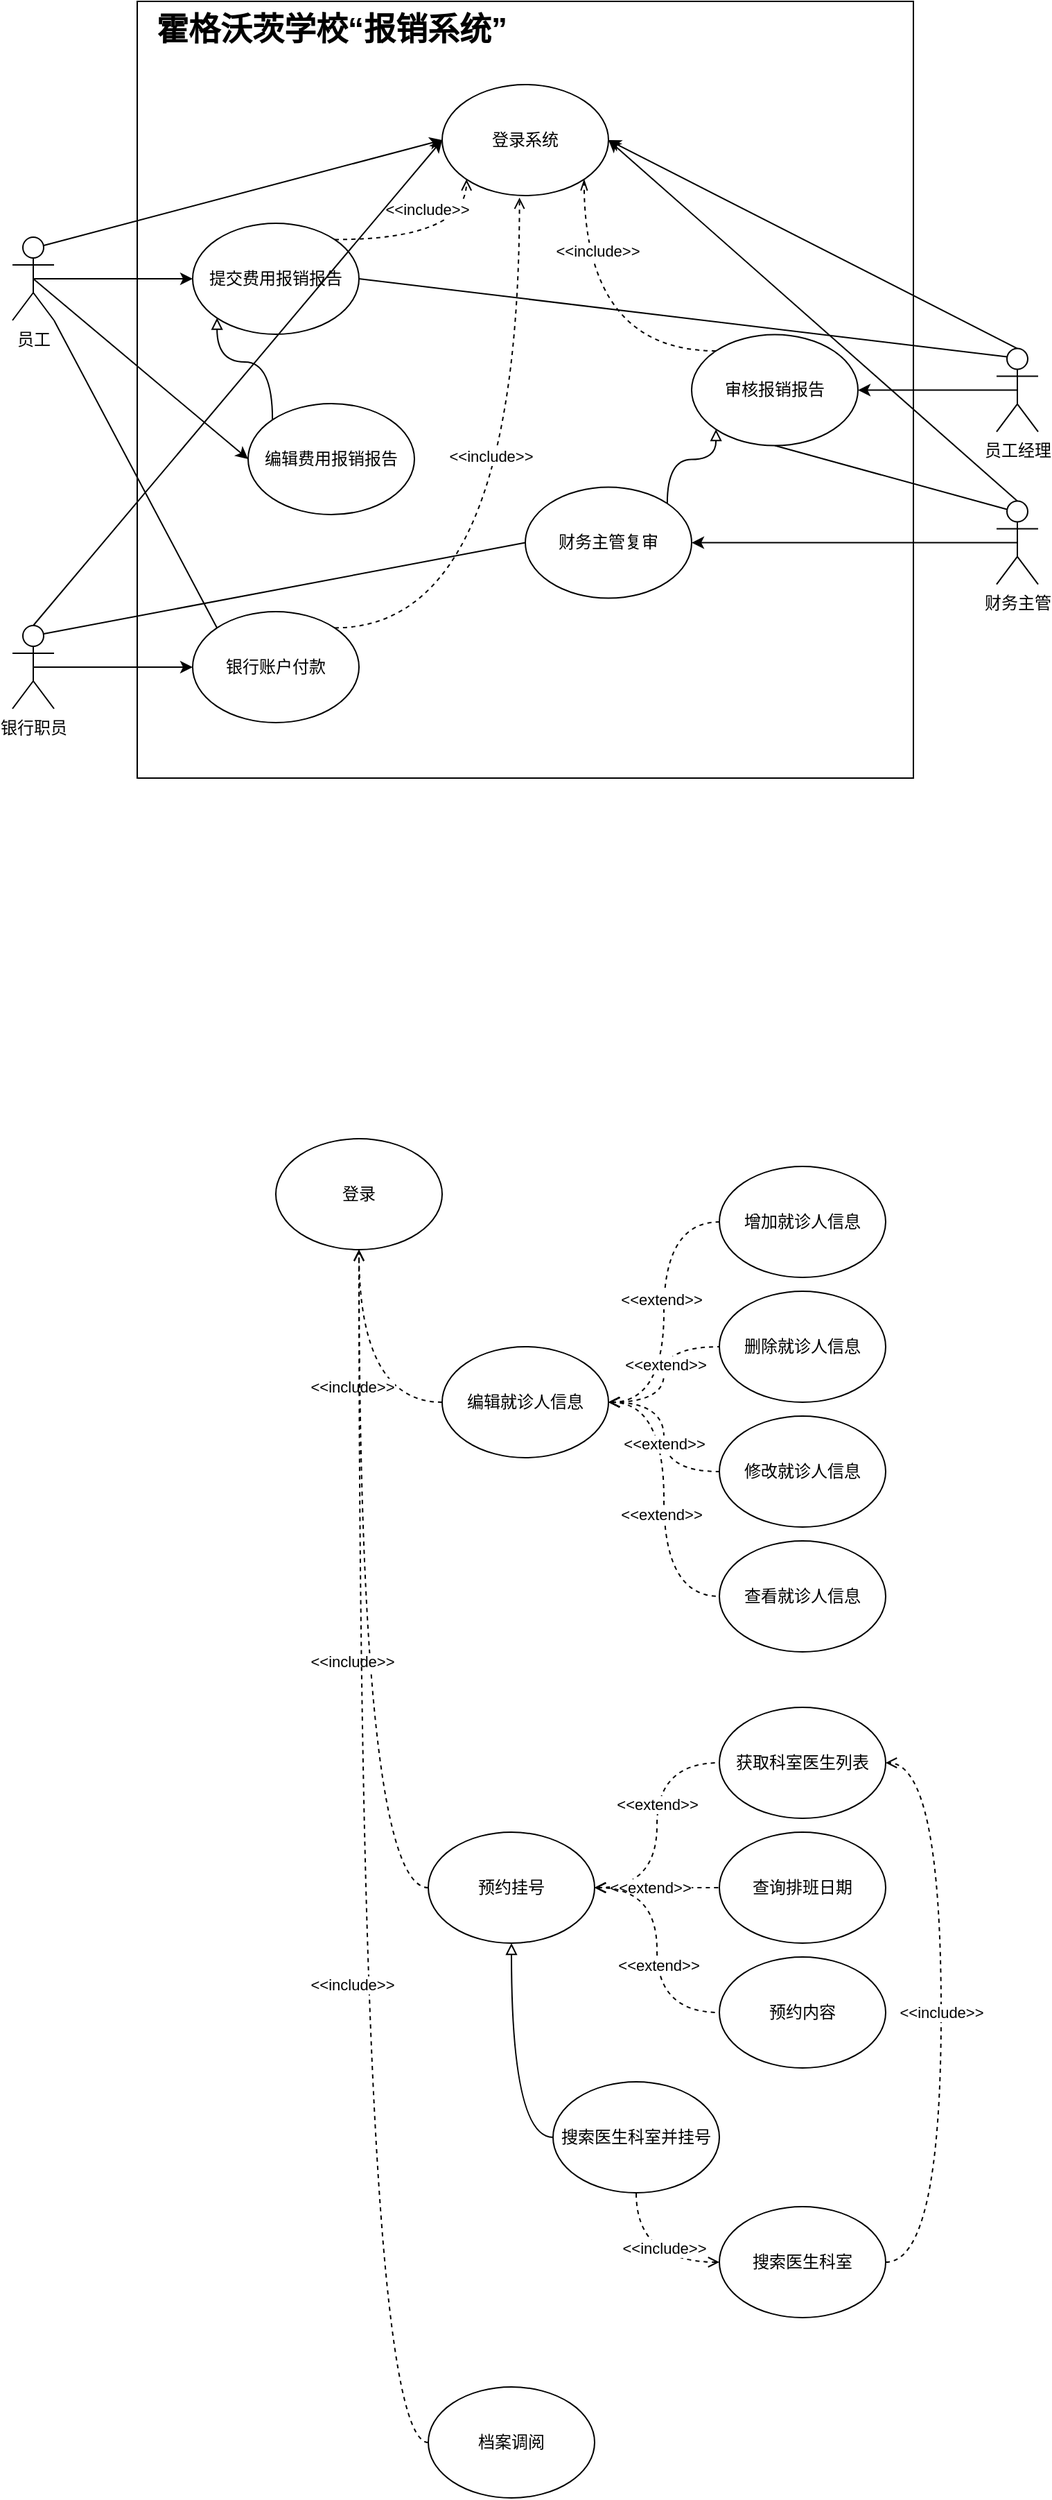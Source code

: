 <mxfile version="21.1.8" type="github">
  <diagram name="第 1 页" id="_cqehSae25O-NS9dBqky">
    <mxGraphModel dx="1440" dy="681" grid="1" gridSize="10" guides="1" tooltips="1" connect="1" arrows="1" fold="1" page="1" pageScale="1" pageWidth="2339" pageHeight="3300" math="0" shadow="0">
      <root>
        <mxCell id="0" />
        <mxCell id="1" parent="0" />
        <mxCell id="Dv-YHrZz6bOODHf_0GpY-31" value="" style="whiteSpace=wrap;html=1;aspect=fixed;" vertex="1" parent="1">
          <mxGeometry x="700" y="80" width="560" height="560" as="geometry" />
        </mxCell>
        <mxCell id="Dv-YHrZz6bOODHf_0GpY-2" value="登录系统" style="ellipse;whiteSpace=wrap;html=1;" vertex="1" parent="1">
          <mxGeometry x="920" y="140" width="120" height="80" as="geometry" />
        </mxCell>
        <mxCell id="Dv-YHrZz6bOODHf_0GpY-7" style="edgeStyle=orthogonalEdgeStyle;orthogonalLoop=1;jettySize=auto;html=1;exitX=1;exitY=0;exitDx=0;exitDy=0;entryX=0;entryY=1;entryDx=0;entryDy=0;curved=1;dashed=1;endArrow=open;endFill=0;" edge="1" parent="1" source="Dv-YHrZz6bOODHf_0GpY-3" target="Dv-YHrZz6bOODHf_0GpY-2">
          <mxGeometry relative="1" as="geometry" />
        </mxCell>
        <mxCell id="Dv-YHrZz6bOODHf_0GpY-8" value="&amp;lt;&amp;lt;include&amp;gt;&amp;gt;" style="edgeLabel;html=1;align=center;verticalAlign=middle;resizable=0;points=[];" vertex="1" connectable="0" parent="Dv-YHrZz6bOODHf_0GpY-7">
          <mxGeometry x="0.266" y="8" relative="1" as="geometry">
            <mxPoint x="-21" y="-14" as="offset" />
          </mxGeometry>
        </mxCell>
        <mxCell id="Dv-YHrZz6bOODHf_0GpY-28" style="rounded=0;orthogonalLoop=1;jettySize=auto;html=1;exitX=1;exitY=0.5;exitDx=0;exitDy=0;entryX=0.25;entryY=0.1;entryDx=0;entryDy=0;entryPerimeter=0;endArrow=none;endFill=0;" edge="1" parent="1" source="Dv-YHrZz6bOODHf_0GpY-3" target="Dv-YHrZz6bOODHf_0GpY-12">
          <mxGeometry relative="1" as="geometry" />
        </mxCell>
        <mxCell id="Dv-YHrZz6bOODHf_0GpY-3" value="提交费用报销报告" style="ellipse;whiteSpace=wrap;html=1;" vertex="1" parent="1">
          <mxGeometry x="740" y="240" width="120" height="80" as="geometry" />
        </mxCell>
        <mxCell id="Dv-YHrZz6bOODHf_0GpY-9" style="edgeStyle=orthogonalEdgeStyle;rounded=0;orthogonalLoop=1;jettySize=auto;html=1;exitX=0.5;exitY=0.5;exitDx=0;exitDy=0;exitPerimeter=0;entryX=0;entryY=0.5;entryDx=0;entryDy=0;" edge="1" parent="1" source="Dv-YHrZz6bOODHf_0GpY-4" target="Dv-YHrZz6bOODHf_0GpY-3">
          <mxGeometry relative="1" as="geometry" />
        </mxCell>
        <mxCell id="Dv-YHrZz6bOODHf_0GpY-25" style="rounded=0;orthogonalLoop=1;jettySize=auto;html=1;exitX=1;exitY=1;exitDx=0;exitDy=0;exitPerimeter=0;entryX=0;entryY=0;entryDx=0;entryDy=0;endArrow=none;endFill=0;" edge="1" parent="1" source="Dv-YHrZz6bOODHf_0GpY-4" target="Dv-YHrZz6bOODHf_0GpY-22">
          <mxGeometry relative="1" as="geometry" />
        </mxCell>
        <mxCell id="Dv-YHrZz6bOODHf_0GpY-36" style="rounded=0;orthogonalLoop=1;jettySize=auto;html=1;exitX=0.5;exitY=0.5;exitDx=0;exitDy=0;exitPerimeter=0;entryX=0;entryY=0.5;entryDx=0;entryDy=0;" edge="1" parent="1" source="Dv-YHrZz6bOODHf_0GpY-4" target="Dv-YHrZz6bOODHf_0GpY-33">
          <mxGeometry relative="1" as="geometry" />
        </mxCell>
        <mxCell id="Dv-YHrZz6bOODHf_0GpY-54" style="rounded=0;orthogonalLoop=1;jettySize=auto;html=1;exitX=0.75;exitY=0.1;exitDx=0;exitDy=0;exitPerimeter=0;entryX=0;entryY=0.5;entryDx=0;entryDy=0;" edge="1" parent="1" source="Dv-YHrZz6bOODHf_0GpY-4" target="Dv-YHrZz6bOODHf_0GpY-2">
          <mxGeometry relative="1" as="geometry" />
        </mxCell>
        <mxCell id="Dv-YHrZz6bOODHf_0GpY-4" value="员工" style="shape=umlActor;verticalLabelPosition=bottom;verticalAlign=top;html=1;outlineConnect=0;" vertex="1" parent="1">
          <mxGeometry x="610" y="250" width="30" height="60" as="geometry" />
        </mxCell>
        <mxCell id="Dv-YHrZz6bOODHf_0GpY-29" style="rounded=0;orthogonalLoop=1;jettySize=auto;html=1;exitX=0.5;exitY=1;exitDx=0;exitDy=0;entryX=0.25;entryY=0.1;entryDx=0;entryDy=0;entryPerimeter=0;endArrow=none;endFill=0;" edge="1" parent="1" source="Dv-YHrZz6bOODHf_0GpY-10" target="Dv-YHrZz6bOODHf_0GpY-13">
          <mxGeometry relative="1" as="geometry" />
        </mxCell>
        <mxCell id="Dv-YHrZz6bOODHf_0GpY-10" value="审核报销报告" style="ellipse;whiteSpace=wrap;html=1;" vertex="1" parent="1">
          <mxGeometry x="1100" y="320.28" width="120" height="80" as="geometry" />
        </mxCell>
        <mxCell id="Dv-YHrZz6bOODHf_0GpY-18" style="edgeStyle=orthogonalEdgeStyle;orthogonalLoop=1;jettySize=auto;html=1;exitX=1;exitY=0;exitDx=0;exitDy=0;entryX=0;entryY=1;entryDx=0;entryDy=0;curved=1;endArrow=block;endFill=0;" edge="1" parent="1" source="Dv-YHrZz6bOODHf_0GpY-11" target="Dv-YHrZz6bOODHf_0GpY-10">
          <mxGeometry relative="1" as="geometry" />
        </mxCell>
        <mxCell id="Dv-YHrZz6bOODHf_0GpY-30" style="rounded=0;orthogonalLoop=1;jettySize=auto;html=1;exitX=0;exitY=0.5;exitDx=0;exitDy=0;endArrow=none;endFill=0;entryX=0.75;entryY=0.1;entryDx=0;entryDy=0;entryPerimeter=0;" edge="1" parent="1" source="Dv-YHrZz6bOODHf_0GpY-11" target="Dv-YHrZz6bOODHf_0GpY-23">
          <mxGeometry relative="1" as="geometry" />
        </mxCell>
        <mxCell id="Dv-YHrZz6bOODHf_0GpY-11" value="财务主管复审" style="ellipse;whiteSpace=wrap;html=1;" vertex="1" parent="1">
          <mxGeometry x="980" y="430.28" width="120" height="80" as="geometry" />
        </mxCell>
        <mxCell id="Dv-YHrZz6bOODHf_0GpY-16" style="edgeStyle=orthogonalEdgeStyle;rounded=0;orthogonalLoop=1;jettySize=auto;html=1;exitX=0.5;exitY=0.5;exitDx=0;exitDy=0;exitPerimeter=0;entryX=1;entryY=0.5;entryDx=0;entryDy=0;" edge="1" parent="1" source="Dv-YHrZz6bOODHf_0GpY-12" target="Dv-YHrZz6bOODHf_0GpY-10">
          <mxGeometry relative="1" as="geometry" />
        </mxCell>
        <mxCell id="Dv-YHrZz6bOODHf_0GpY-56" style="rounded=0;orthogonalLoop=1;jettySize=auto;html=1;exitX=0.5;exitY=0;exitDx=0;exitDy=0;exitPerimeter=0;entryX=1;entryY=0.5;entryDx=0;entryDy=0;" edge="1" parent="1" source="Dv-YHrZz6bOODHf_0GpY-12" target="Dv-YHrZz6bOODHf_0GpY-2">
          <mxGeometry relative="1" as="geometry" />
        </mxCell>
        <mxCell id="Dv-YHrZz6bOODHf_0GpY-12" value="员工经理" style="shape=umlActor;verticalLabelPosition=bottom;verticalAlign=top;html=1;outlineConnect=0;" vertex="1" parent="1">
          <mxGeometry x="1320" y="330.28" width="30" height="60" as="geometry" />
        </mxCell>
        <mxCell id="Dv-YHrZz6bOODHf_0GpY-15" style="edgeStyle=orthogonalEdgeStyle;rounded=0;orthogonalLoop=1;jettySize=auto;html=1;exitX=0.5;exitY=0.5;exitDx=0;exitDy=0;exitPerimeter=0;" edge="1" parent="1" source="Dv-YHrZz6bOODHf_0GpY-13" target="Dv-YHrZz6bOODHf_0GpY-11">
          <mxGeometry relative="1" as="geometry" />
        </mxCell>
        <mxCell id="Dv-YHrZz6bOODHf_0GpY-57" style="rounded=0;orthogonalLoop=1;jettySize=auto;html=1;exitX=0.5;exitY=0;exitDx=0;exitDy=0;exitPerimeter=0;entryX=1;entryY=0.5;entryDx=0;entryDy=0;" edge="1" parent="1" source="Dv-YHrZz6bOODHf_0GpY-13" target="Dv-YHrZz6bOODHf_0GpY-2">
          <mxGeometry relative="1" as="geometry">
            <mxPoint x="1040" y="210" as="targetPoint" />
          </mxGeometry>
        </mxCell>
        <mxCell id="Dv-YHrZz6bOODHf_0GpY-13" value="财务主管" style="shape=umlActor;verticalLabelPosition=bottom;verticalAlign=top;html=1;outlineConnect=0;" vertex="1" parent="1">
          <mxGeometry x="1320" y="440.28" width="30" height="60" as="geometry" />
        </mxCell>
        <mxCell id="Dv-YHrZz6bOODHf_0GpY-20" style="edgeStyle=orthogonalEdgeStyle;orthogonalLoop=1;jettySize=auto;html=1;exitX=0;exitY=0;exitDx=0;exitDy=0;entryX=1;entryY=1;entryDx=0;entryDy=0;curved=1;endArrow=openThin;endFill=0;dashed=1;" edge="1" parent="1" source="Dv-YHrZz6bOODHf_0GpY-10" target="Dv-YHrZz6bOODHf_0GpY-2">
          <mxGeometry relative="1" as="geometry">
            <mxPoint x="1114" y="294" as="sourcePoint" />
            <mxPoint x="1150" y="240" as="targetPoint" />
          </mxGeometry>
        </mxCell>
        <mxCell id="Dv-YHrZz6bOODHf_0GpY-21" value="&amp;lt;&amp;lt;include&amp;gt;&amp;gt;" style="edgeLabel;html=1;align=center;verticalAlign=middle;resizable=0;points=[];" vertex="1" connectable="0" parent="Dv-YHrZz6bOODHf_0GpY-20">
          <mxGeometry x="-0.13" y="-3" relative="1" as="geometry">
            <mxPoint x="6" y="-72" as="offset" />
          </mxGeometry>
        </mxCell>
        <mxCell id="Dv-YHrZz6bOODHf_0GpY-26" style="edgeStyle=orthogonalEdgeStyle;orthogonalLoop=1;jettySize=auto;html=1;exitX=1;exitY=0;exitDx=0;exitDy=0;entryX=0.465;entryY=1.018;entryDx=0;entryDy=0;entryPerimeter=0;curved=1;dashed=1;endArrow=open;endFill=0;" edge="1" parent="1" source="Dv-YHrZz6bOODHf_0GpY-22" target="Dv-YHrZz6bOODHf_0GpY-2">
          <mxGeometry relative="1" as="geometry" />
        </mxCell>
        <mxCell id="Dv-YHrZz6bOODHf_0GpY-27" value="&amp;lt;&amp;lt;include&amp;gt;&amp;gt;" style="edgeLabel;html=1;align=center;verticalAlign=middle;resizable=0;points=[];" vertex="1" connectable="0" parent="Dv-YHrZz6bOODHf_0GpY-26">
          <mxGeometry x="0.158" y="21" relative="1" as="geometry">
            <mxPoint as="offset" />
          </mxGeometry>
        </mxCell>
        <mxCell id="Dv-YHrZz6bOODHf_0GpY-22" value="银行账户付款" style="ellipse;whiteSpace=wrap;html=1;" vertex="1" parent="1">
          <mxGeometry x="740" y="520" width="120" height="80" as="geometry" />
        </mxCell>
        <mxCell id="Dv-YHrZz6bOODHf_0GpY-24" style="edgeStyle=orthogonalEdgeStyle;rounded=0;orthogonalLoop=1;jettySize=auto;html=1;exitX=0.5;exitY=0.5;exitDx=0;exitDy=0;exitPerimeter=0;entryX=0;entryY=0.5;entryDx=0;entryDy=0;" edge="1" parent="1" source="Dv-YHrZz6bOODHf_0GpY-23" target="Dv-YHrZz6bOODHf_0GpY-22">
          <mxGeometry relative="1" as="geometry" />
        </mxCell>
        <mxCell id="Dv-YHrZz6bOODHf_0GpY-55" style="rounded=0;orthogonalLoop=1;jettySize=auto;html=1;exitX=0.5;exitY=0;exitDx=0;exitDy=0;exitPerimeter=0;entryX=0;entryY=0.5;entryDx=0;entryDy=0;" edge="1" parent="1" source="Dv-YHrZz6bOODHf_0GpY-23" target="Dv-YHrZz6bOODHf_0GpY-2">
          <mxGeometry relative="1" as="geometry" />
        </mxCell>
        <mxCell id="Dv-YHrZz6bOODHf_0GpY-23" value="银行职员" style="shape=umlActor;verticalLabelPosition=bottom;verticalAlign=top;html=1;outlineConnect=0;" vertex="1" parent="1">
          <mxGeometry x="610" y="530" width="30" height="60" as="geometry" />
        </mxCell>
        <mxCell id="Dv-YHrZz6bOODHf_0GpY-32" value="霍格沃茨学校“报销系统”" style="text;html=1;align=center;verticalAlign=middle;resizable=0;points=[];autosize=1;strokeColor=none;fillColor=none;fontSize=23;fontStyle=1" vertex="1" parent="1">
          <mxGeometry x="700" y="80" width="280" height="40" as="geometry" />
        </mxCell>
        <mxCell id="Dv-YHrZz6bOODHf_0GpY-34" style="edgeStyle=orthogonalEdgeStyle;orthogonalLoop=1;jettySize=auto;html=1;exitX=0;exitY=0;exitDx=0;exitDy=0;entryX=0;entryY=1;entryDx=0;entryDy=0;curved=1;endArrow=block;endFill=0;" edge="1" parent="1" source="Dv-YHrZz6bOODHf_0GpY-33" target="Dv-YHrZz6bOODHf_0GpY-3">
          <mxGeometry relative="1" as="geometry">
            <Array as="points">
              <mxPoint x="798" y="340" />
              <mxPoint x="758" y="340" />
            </Array>
          </mxGeometry>
        </mxCell>
        <mxCell id="Dv-YHrZz6bOODHf_0GpY-33" value="编辑费用报销报告" style="ellipse;whiteSpace=wrap;html=1;" vertex="1" parent="1">
          <mxGeometry x="780" y="370" width="120" height="80" as="geometry" />
        </mxCell>
        <mxCell id="Dv-YHrZz6bOODHf_0GpY-38" value="登录" style="ellipse;whiteSpace=wrap;html=1;" vertex="1" parent="1">
          <mxGeometry x="800" y="900" width="120" height="80" as="geometry" />
        </mxCell>
        <mxCell id="Dv-YHrZz6bOODHf_0GpY-46" style="edgeStyle=orthogonalEdgeStyle;orthogonalLoop=1;jettySize=auto;html=1;exitX=1;exitY=0.5;exitDx=0;exitDy=0;entryX=0;entryY=0.5;entryDx=0;entryDy=0;curved=1;endArrow=none;endFill=0;dashed=1;startArrow=open;startFill=0;" edge="1" parent="1" source="Dv-YHrZz6bOODHf_0GpY-39" target="Dv-YHrZz6bOODHf_0GpY-41">
          <mxGeometry relative="1" as="geometry" />
        </mxCell>
        <mxCell id="Dv-YHrZz6bOODHf_0GpY-50" value="&amp;lt;&amp;lt;extend&amp;gt;&amp;gt;" style="edgeLabel;html=1;align=center;verticalAlign=middle;resizable=0;points=[];" vertex="1" connectable="0" parent="Dv-YHrZz6bOODHf_0GpY-46">
          <mxGeometry x="0.085" y="2" relative="1" as="geometry">
            <mxPoint as="offset" />
          </mxGeometry>
        </mxCell>
        <mxCell id="Dv-YHrZz6bOODHf_0GpY-47" style="edgeStyle=orthogonalEdgeStyle;orthogonalLoop=1;jettySize=auto;html=1;exitX=1;exitY=0.5;exitDx=0;exitDy=0;entryX=0;entryY=0.5;entryDx=0;entryDy=0;curved=1;endArrow=none;endFill=0;dashed=1;startArrow=open;startFill=0;" edge="1" parent="1" source="Dv-YHrZz6bOODHf_0GpY-39" target="Dv-YHrZz6bOODHf_0GpY-42">
          <mxGeometry relative="1" as="geometry" />
        </mxCell>
        <mxCell id="Dv-YHrZz6bOODHf_0GpY-51" value="&amp;lt;&amp;lt;extend&amp;gt;&amp;gt;" style="edgeLabel;html=1;align=center;verticalAlign=middle;resizable=0;points=[];" vertex="1" connectable="0" parent="Dv-YHrZz6bOODHf_0GpY-47">
          <mxGeometry x="0.118" y="-1" relative="1" as="geometry">
            <mxPoint as="offset" />
          </mxGeometry>
        </mxCell>
        <mxCell id="Dv-YHrZz6bOODHf_0GpY-49" style="edgeStyle=orthogonalEdgeStyle;orthogonalLoop=1;jettySize=auto;html=1;exitX=1;exitY=0.5;exitDx=0;exitDy=0;entryX=0;entryY=0.5;entryDx=0;entryDy=0;curved=1;endArrow=none;endFill=0;dashed=1;startArrow=open;startFill=0;" edge="1" parent="1" source="Dv-YHrZz6bOODHf_0GpY-39" target="Dv-YHrZz6bOODHf_0GpY-45">
          <mxGeometry relative="1" as="geometry" />
        </mxCell>
        <mxCell id="Dv-YHrZz6bOODHf_0GpY-53" value="&amp;lt;&amp;lt;extend&amp;gt;&amp;gt;" style="edgeLabel;html=1;align=center;verticalAlign=middle;resizable=0;points=[];" vertex="1" connectable="0" parent="Dv-YHrZz6bOODHf_0GpY-49">
          <mxGeometry x="0.1" y="-2" relative="1" as="geometry">
            <mxPoint as="offset" />
          </mxGeometry>
        </mxCell>
        <mxCell id="Dv-YHrZz6bOODHf_0GpY-61" style="edgeStyle=orthogonalEdgeStyle;orthogonalLoop=1;jettySize=auto;html=1;exitX=0;exitY=0.5;exitDx=0;exitDy=0;entryX=0.5;entryY=1;entryDx=0;entryDy=0;curved=1;dashed=1;endArrow=open;endFill=0;" edge="1" parent="1" source="Dv-YHrZz6bOODHf_0GpY-39" target="Dv-YHrZz6bOODHf_0GpY-38">
          <mxGeometry relative="1" as="geometry" />
        </mxCell>
        <mxCell id="Dv-YHrZz6bOODHf_0GpY-62" value="&amp;lt;&amp;lt;include&amp;gt;&amp;gt;" style="edgeLabel;html=1;align=center;verticalAlign=middle;resizable=0;points=[];" vertex="1" connectable="0" parent="Dv-YHrZz6bOODHf_0GpY-61">
          <mxGeometry x="-0.165" y="5" relative="1" as="geometry">
            <mxPoint as="offset" />
          </mxGeometry>
        </mxCell>
        <mxCell id="Dv-YHrZz6bOODHf_0GpY-39" value="&lt;div&gt;编辑就诊人信息&lt;/div&gt;" style="ellipse;whiteSpace=wrap;html=1;" vertex="1" parent="1">
          <mxGeometry x="920" y="1050" width="120" height="80" as="geometry" />
        </mxCell>
        <mxCell id="Dv-YHrZz6bOODHf_0GpY-40" value="&lt;div&gt;获取科室医生列表&lt;/div&gt;" style="ellipse;whiteSpace=wrap;html=1;" vertex="1" parent="1">
          <mxGeometry x="1120" y="1310" width="120" height="80" as="geometry" />
        </mxCell>
        <mxCell id="Dv-YHrZz6bOODHf_0GpY-41" value="&lt;div&gt;增加就诊人信息&lt;/div&gt;" style="ellipse;whiteSpace=wrap;html=1;" vertex="1" parent="1">
          <mxGeometry x="1120" y="920" width="120" height="80" as="geometry" />
        </mxCell>
        <mxCell id="Dv-YHrZz6bOODHf_0GpY-42" value="&lt;div&gt;删除就诊人信息&lt;/div&gt;" style="ellipse;whiteSpace=wrap;html=1;" vertex="1" parent="1">
          <mxGeometry x="1120" y="1010" width="120" height="80" as="geometry" />
        </mxCell>
        <mxCell id="Dv-YHrZz6bOODHf_0GpY-44" value="&lt;div&gt;修改就诊人信息&lt;/div&gt;" style="ellipse;whiteSpace=wrap;html=1;" vertex="1" parent="1">
          <mxGeometry x="1120" y="1100" width="120" height="80" as="geometry" />
        </mxCell>
        <mxCell id="Dv-YHrZz6bOODHf_0GpY-45" value="&lt;div&gt;查看就诊人信息&lt;/div&gt;" style="ellipse;whiteSpace=wrap;html=1;" vertex="1" parent="1">
          <mxGeometry x="1120" y="1190" width="120" height="80" as="geometry" />
        </mxCell>
        <mxCell id="Dv-YHrZz6bOODHf_0GpY-48" style="edgeStyle=orthogonalEdgeStyle;orthogonalLoop=1;jettySize=auto;html=1;exitX=1;exitY=0.5;exitDx=0;exitDy=0;entryX=0;entryY=0.5;entryDx=0;entryDy=0;curved=1;endArrow=none;endFill=0;dashed=1;startArrow=open;startFill=0;" edge="1" parent="1" source="Dv-YHrZz6bOODHf_0GpY-39" target="Dv-YHrZz6bOODHf_0GpY-44">
          <mxGeometry relative="1" as="geometry" />
        </mxCell>
        <mxCell id="Dv-YHrZz6bOODHf_0GpY-52" value="&amp;lt;&amp;lt;extend&amp;gt;&amp;gt;" style="edgeLabel;html=1;align=center;verticalAlign=middle;resizable=0;points=[];" vertex="1" connectable="0" parent="Dv-YHrZz6bOODHf_0GpY-48">
          <mxGeometry x="0.549" y="5" relative="1" as="geometry">
            <mxPoint x="-11" y="-15" as="offset" />
          </mxGeometry>
        </mxCell>
        <mxCell id="Dv-YHrZz6bOODHf_0GpY-68" value="&amp;lt;&amp;lt;include&amp;gt;&amp;gt;" style="edgeStyle=orthogonalEdgeStyle;orthogonalLoop=1;jettySize=auto;html=1;exitX=0;exitY=0.5;exitDx=0;exitDy=0;entryX=0.5;entryY=1;entryDx=0;entryDy=0;curved=1;dashed=1;endArrow=none;endFill=0;startArrow=open;startFill=0;" edge="1" parent="1" source="Dv-YHrZz6bOODHf_0GpY-58" target="Dv-YHrZz6bOODHf_0GpY-66">
          <mxGeometry x="-0.273" y="-10" relative="1" as="geometry">
            <mxPoint as="offset" />
          </mxGeometry>
        </mxCell>
        <mxCell id="Dv-YHrZz6bOODHf_0GpY-79" value="&amp;lt;&amp;lt;include&amp;gt;&amp;gt;" style="edgeStyle=orthogonalEdgeStyle;orthogonalLoop=1;jettySize=auto;html=1;exitX=1;exitY=0.5;exitDx=0;exitDy=0;entryX=1;entryY=0.5;entryDx=0;entryDy=0;curved=1;dashed=1;endArrow=open;endFill=0;" edge="1" parent="1" source="Dv-YHrZz6bOODHf_0GpY-58" target="Dv-YHrZz6bOODHf_0GpY-40">
          <mxGeometry relative="1" as="geometry">
            <Array as="points">
              <mxPoint x="1280" y="1710" />
              <mxPoint x="1280" y="1350" />
            </Array>
          </mxGeometry>
        </mxCell>
        <mxCell id="Dv-YHrZz6bOODHf_0GpY-58" value="&lt;div&gt;搜索医生科室&lt;/div&gt;" style="ellipse;whiteSpace=wrap;html=1;" vertex="1" parent="1">
          <mxGeometry x="1120" y="1670" width="120" height="80" as="geometry" />
        </mxCell>
        <mxCell id="Dv-YHrZz6bOODHf_0GpY-59" value="&lt;div&gt;查询排班日期&lt;/div&gt;" style="ellipse;whiteSpace=wrap;html=1;" vertex="1" parent="1">
          <mxGeometry x="1120" y="1400" width="120" height="80" as="geometry" />
        </mxCell>
        <mxCell id="Dv-YHrZz6bOODHf_0GpY-60" value="&lt;div&gt;预约内容&lt;/div&gt;" style="ellipse;whiteSpace=wrap;html=1;" vertex="1" parent="1">
          <mxGeometry x="1120" y="1490" width="120" height="80" as="geometry" />
        </mxCell>
        <mxCell id="Dv-YHrZz6bOODHf_0GpY-63" style="edgeStyle=orthogonalEdgeStyle;orthogonalLoop=1;jettySize=auto;html=1;entryX=0.5;entryY=1;entryDx=0;entryDy=0;curved=1;dashed=1;endArrow=open;endFill=0;exitX=0;exitY=0.5;exitDx=0;exitDy=0;" edge="1" parent="1" source="Dv-YHrZz6bOODHf_0GpY-65" target="Dv-YHrZz6bOODHf_0GpY-38">
          <mxGeometry relative="1" as="geometry">
            <mxPoint x="760" y="1280" as="sourcePoint" />
            <mxPoint x="870" y="990" as="targetPoint" />
          </mxGeometry>
        </mxCell>
        <mxCell id="Dv-YHrZz6bOODHf_0GpY-64" value="&amp;lt;&amp;lt;include&amp;gt;&amp;gt;" style="edgeLabel;html=1;align=center;verticalAlign=middle;resizable=0;points=[];" vertex="1" connectable="0" parent="Dv-YHrZz6bOODHf_0GpY-63">
          <mxGeometry x="-0.165" y="5" relative="1" as="geometry">
            <mxPoint as="offset" />
          </mxGeometry>
        </mxCell>
        <mxCell id="Dv-YHrZz6bOODHf_0GpY-70" style="edgeStyle=orthogonalEdgeStyle;orthogonalLoop=1;jettySize=auto;html=1;exitX=1;exitY=0.5;exitDx=0;exitDy=0;entryX=0;entryY=0.5;entryDx=0;entryDy=0;curved=1;dashed=1;endArrow=none;endFill=0;startArrow=open;startFill=0;" edge="1" parent="1" source="Dv-YHrZz6bOODHf_0GpY-65" target="Dv-YHrZz6bOODHf_0GpY-40">
          <mxGeometry relative="1" as="geometry" />
        </mxCell>
        <mxCell id="Dv-YHrZz6bOODHf_0GpY-73" value="&amp;lt;&amp;lt;extend&amp;gt;&amp;gt;" style="edgeLabel;html=1;align=center;verticalAlign=middle;resizable=0;points=[];" vertex="1" connectable="0" parent="Dv-YHrZz6bOODHf_0GpY-70">
          <mxGeometry x="0.173" relative="1" as="geometry">
            <mxPoint as="offset" />
          </mxGeometry>
        </mxCell>
        <mxCell id="Dv-YHrZz6bOODHf_0GpY-71" style="edgeStyle=orthogonalEdgeStyle;orthogonalLoop=1;jettySize=auto;html=1;exitX=1;exitY=0.5;exitDx=0;exitDy=0;entryX=0;entryY=0.5;entryDx=0;entryDy=0;curved=1;dashed=1;endArrow=none;endFill=0;startArrow=open;startFill=0;" edge="1" parent="1" source="Dv-YHrZz6bOODHf_0GpY-65" target="Dv-YHrZz6bOODHf_0GpY-59">
          <mxGeometry relative="1" as="geometry" />
        </mxCell>
        <mxCell id="Dv-YHrZz6bOODHf_0GpY-74" value="&amp;lt;&amp;lt;extend&amp;gt;&amp;gt;" style="edgeLabel;html=1;align=center;verticalAlign=middle;resizable=0;points=[];" vertex="1" connectable="0" parent="Dv-YHrZz6bOODHf_0GpY-71">
          <mxGeometry x="0.18" relative="1" as="geometry">
            <mxPoint x="-13" as="offset" />
          </mxGeometry>
        </mxCell>
        <mxCell id="Dv-YHrZz6bOODHf_0GpY-72" style="edgeStyle=orthogonalEdgeStyle;orthogonalLoop=1;jettySize=auto;html=1;exitX=1;exitY=0.5;exitDx=0;exitDy=0;entryX=0;entryY=0.5;entryDx=0;entryDy=0;curved=1;dashed=1;endArrow=none;endFill=0;startArrow=open;startFill=0;" edge="1" parent="1" source="Dv-YHrZz6bOODHf_0GpY-65" target="Dv-YHrZz6bOODHf_0GpY-60">
          <mxGeometry relative="1" as="geometry" />
        </mxCell>
        <mxCell id="Dv-YHrZz6bOODHf_0GpY-75" value="&amp;lt;&amp;lt;extend&amp;gt;&amp;gt;" style="edgeLabel;html=1;align=center;verticalAlign=middle;resizable=0;points=[];" vertex="1" connectable="0" parent="Dv-YHrZz6bOODHf_0GpY-72">
          <mxGeometry x="0.123" y="1" relative="1" as="geometry">
            <mxPoint as="offset" />
          </mxGeometry>
        </mxCell>
        <mxCell id="Dv-YHrZz6bOODHf_0GpY-65" value="预约挂号" style="ellipse;whiteSpace=wrap;html=1;" vertex="1" parent="1">
          <mxGeometry x="910" y="1400" width="120" height="80" as="geometry" />
        </mxCell>
        <mxCell id="Dv-YHrZz6bOODHf_0GpY-69" style="edgeStyle=orthogonalEdgeStyle;orthogonalLoop=1;jettySize=auto;html=1;exitX=0;exitY=0.5;exitDx=0;exitDy=0;entryX=0.5;entryY=1;entryDx=0;entryDy=0;endArrow=block;endFill=0;curved=1;" edge="1" parent="1" source="Dv-YHrZz6bOODHf_0GpY-66" target="Dv-YHrZz6bOODHf_0GpY-65">
          <mxGeometry relative="1" as="geometry" />
        </mxCell>
        <mxCell id="Dv-YHrZz6bOODHf_0GpY-66" value="&lt;div&gt;搜索医生科室并挂号&lt;/div&gt;" style="ellipse;whiteSpace=wrap;html=1;" vertex="1" parent="1">
          <mxGeometry x="1000" y="1580" width="120" height="80" as="geometry" />
        </mxCell>
        <mxCell id="Dv-YHrZz6bOODHf_0GpY-76" value="档案调阅" style="ellipse;whiteSpace=wrap;html=1;" vertex="1" parent="1">
          <mxGeometry x="910" y="1800" width="120" height="80" as="geometry" />
        </mxCell>
        <mxCell id="Dv-YHrZz6bOODHf_0GpY-77" style="edgeStyle=orthogonalEdgeStyle;orthogonalLoop=1;jettySize=auto;html=1;entryX=0.5;entryY=1;entryDx=0;entryDy=0;curved=1;dashed=1;endArrow=open;endFill=0;exitX=0;exitY=0.5;exitDx=0;exitDy=0;" edge="1" parent="1" source="Dv-YHrZz6bOODHf_0GpY-76" target="Dv-YHrZz6bOODHf_0GpY-38">
          <mxGeometry relative="1" as="geometry">
            <mxPoint x="920" y="1450" as="sourcePoint" />
            <mxPoint x="870" y="990" as="targetPoint" />
          </mxGeometry>
        </mxCell>
        <mxCell id="Dv-YHrZz6bOODHf_0GpY-78" value="&amp;lt;&amp;lt;include&amp;gt;&amp;gt;" style="edgeLabel;html=1;align=center;verticalAlign=middle;resizable=0;points=[];" vertex="1" connectable="0" parent="Dv-YHrZz6bOODHf_0GpY-77">
          <mxGeometry x="-0.165" y="5" relative="1" as="geometry">
            <mxPoint as="offset" />
          </mxGeometry>
        </mxCell>
      </root>
    </mxGraphModel>
  </diagram>
</mxfile>
